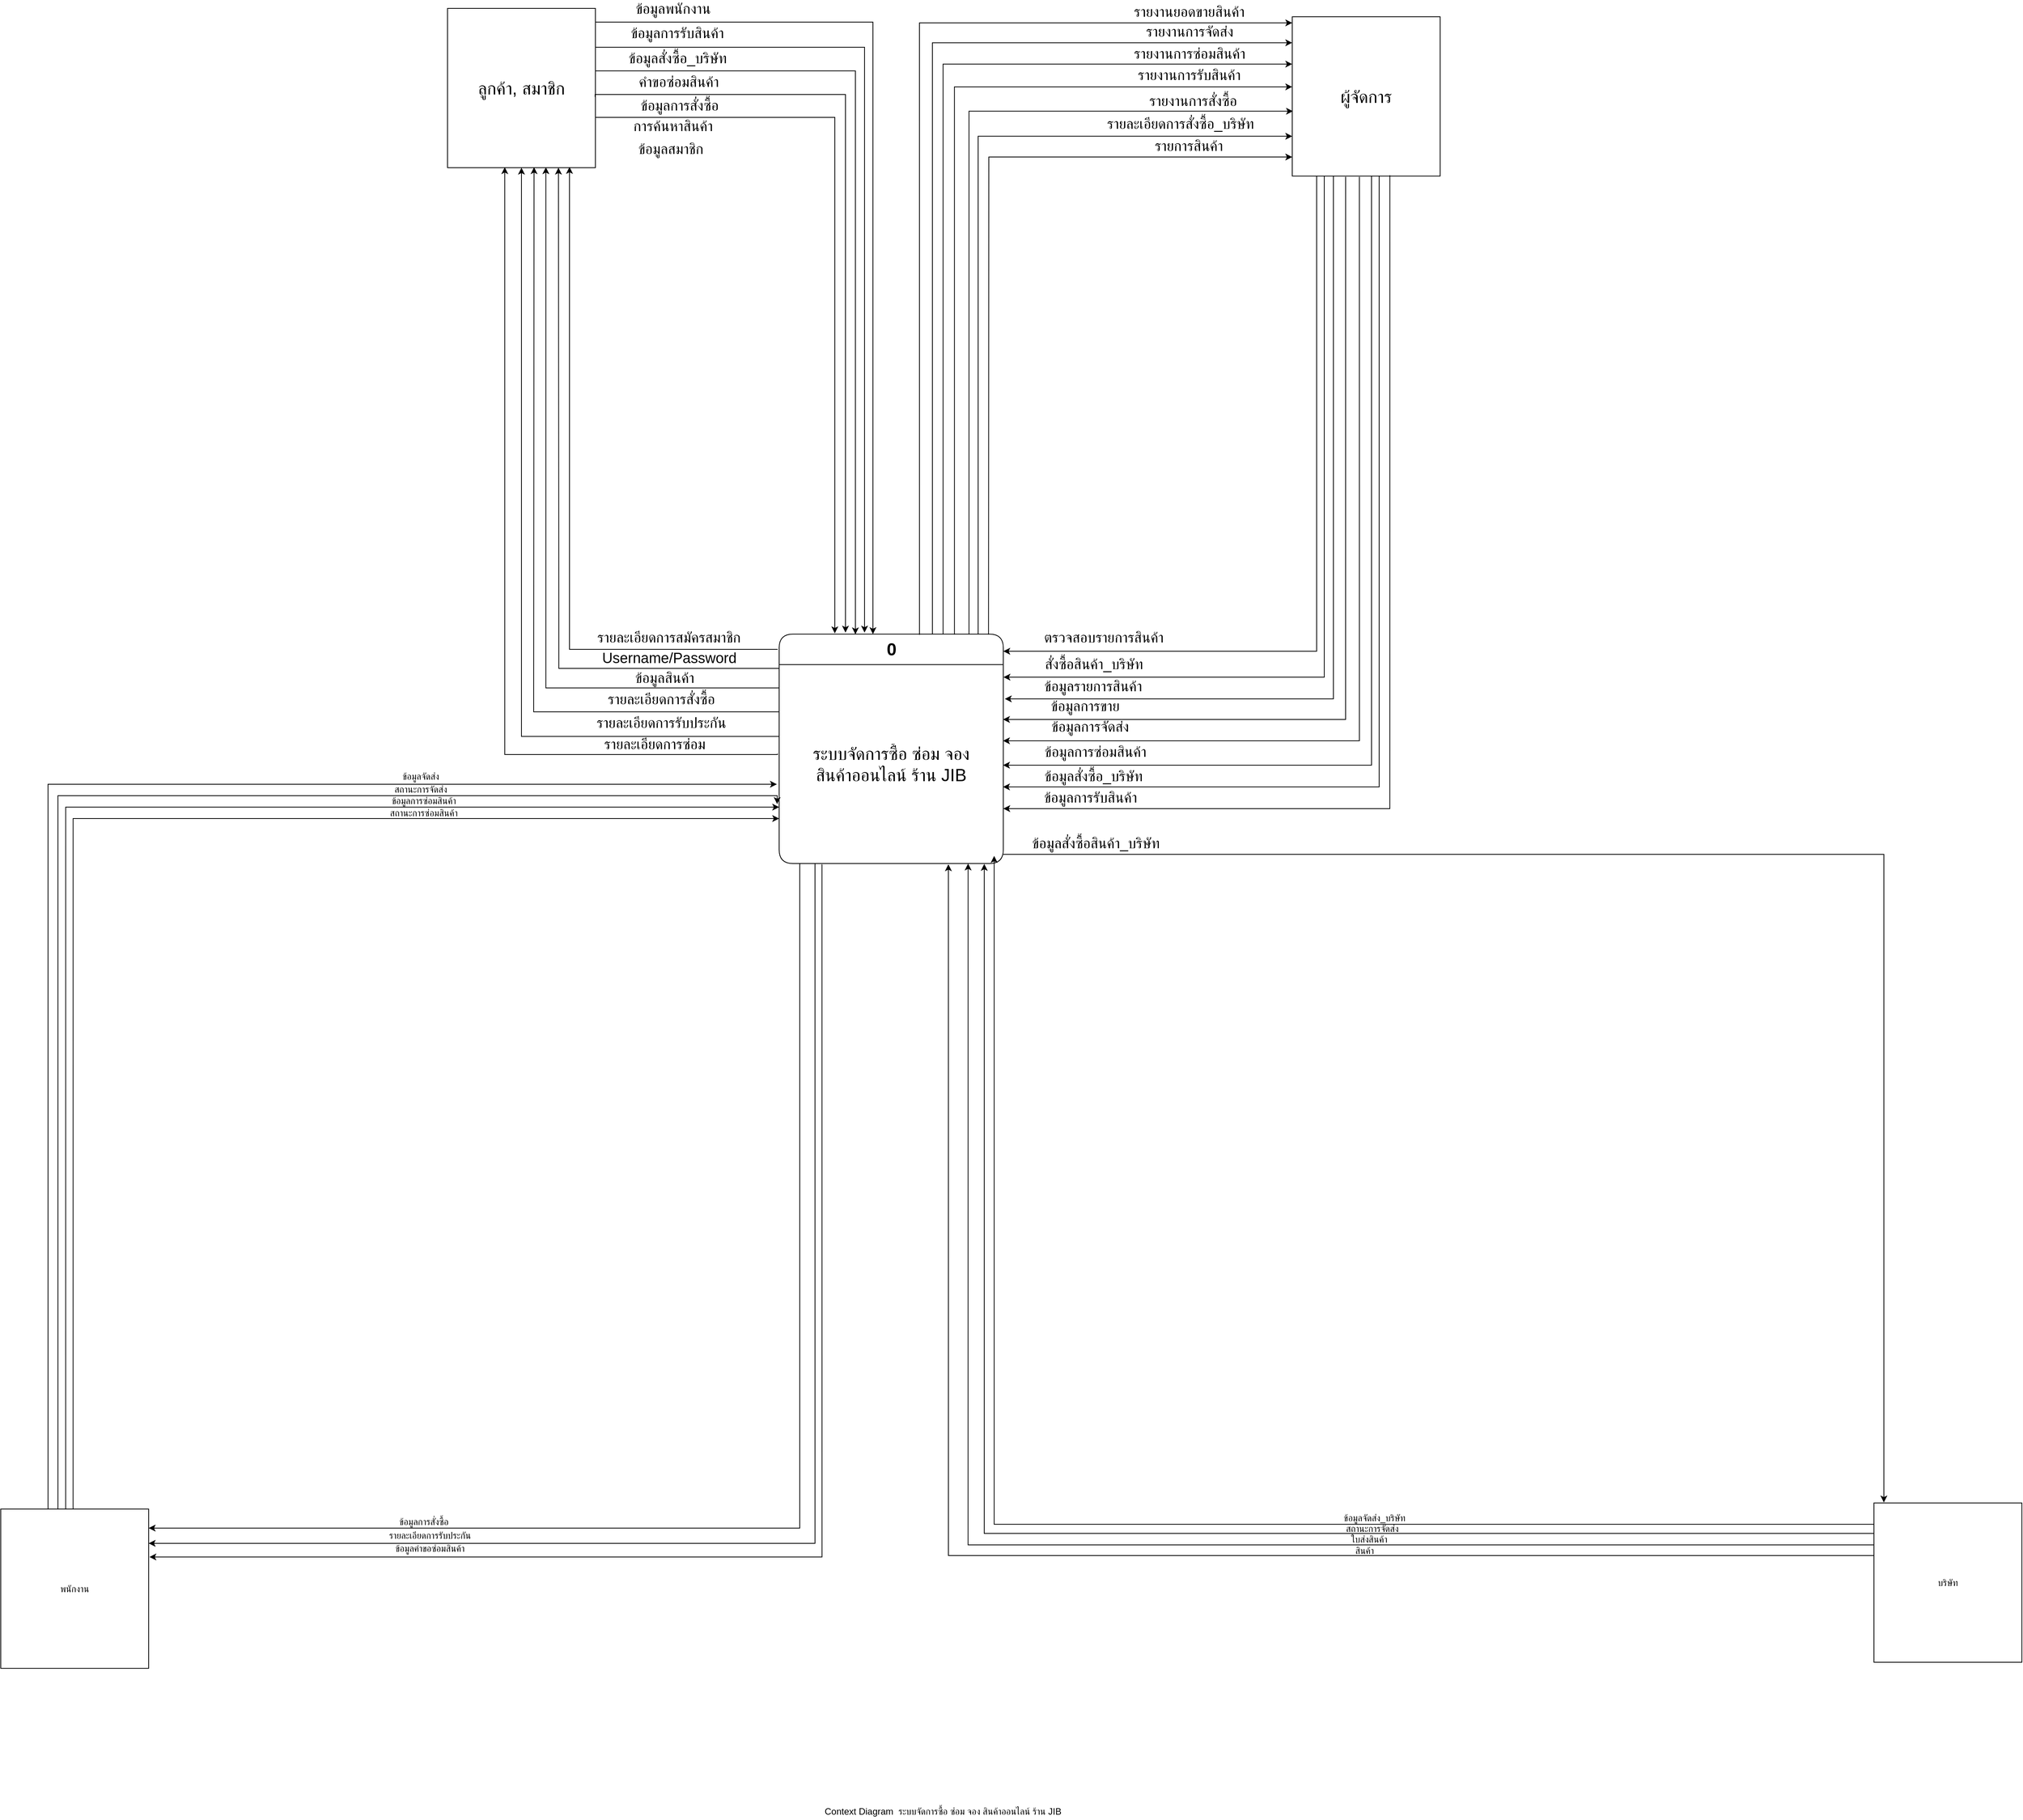 <mxfile version="14.4.9" type="github">
  <diagram id="piSAjxvNjsATT06_tmGj" name="Page-1">
    <mxGraphModel dx="2513" dy="1535" grid="0" gridSize="10" guides="1" tooltips="1" connect="1" arrows="1" fold="1" page="1" pageScale="1" pageWidth="850" pageHeight="1100" math="0" shadow="0">
      <root>
        <mxCell id="0" />
        <mxCell id="1" parent="0" />
        <mxCell id="K2hIcIQr3NRvpB6Ntuvf-3" value="ลูกค้า, สมาชิก" style="rounded=0;whiteSpace=wrap;html=1;fontSize=23;" parent="1" vertex="1">
          <mxGeometry x="-562" y="-861" width="194" height="209" as="geometry" />
        </mxCell>
        <mxCell id="K2hIcIQr3NRvpB6Ntuvf-6" value="ผู้จัดการ" style="rounded=0;whiteSpace=wrap;html=1;fontSize=23;" parent="1" vertex="1">
          <mxGeometry x="546" y="-850" width="194" height="209" as="geometry" />
        </mxCell>
        <mxCell id="WleY1IvYI3spGeeIoT7s-67" style="edgeStyle=orthogonalEdgeStyle;rounded=0;orthogonalLoop=1;jettySize=auto;html=1;" parent="1" source="K2hIcIQr3NRvpB6Ntuvf-7" edge="1">
          <mxGeometry relative="1" as="geometry">
            <mxPoint x="155" y="251" as="targetPoint" />
            <Array as="points">
              <mxPoint x="155" y="1128" />
              <mxPoint x="155" y="251" />
            </Array>
          </mxGeometry>
        </mxCell>
        <mxCell id="WleY1IvYI3spGeeIoT7s-68" style="edgeStyle=orthogonalEdgeStyle;rounded=0;orthogonalLoop=1;jettySize=auto;html=1;entryX=0.915;entryY=1.002;entryDx=0;entryDy=0;entryPerimeter=0;" parent="1" source="K2hIcIQr3NRvpB6Ntuvf-7" target="WleY1IvYI3spGeeIoT7s-2" edge="1">
          <mxGeometry relative="1" as="geometry">
            <mxPoint x="146" y="262" as="targetPoint" />
            <Array as="points">
              <mxPoint x="142" y="1140" />
            </Array>
          </mxGeometry>
        </mxCell>
        <mxCell id="WleY1IvYI3spGeeIoT7s-80" style="edgeStyle=orthogonalEdgeStyle;rounded=0;orthogonalLoop=1;jettySize=auto;html=1;entryX=0.843;entryY=1;entryDx=0;entryDy=0;entryPerimeter=0;" parent="1" source="K2hIcIQr3NRvpB6Ntuvf-7" target="WleY1IvYI3spGeeIoT7s-2" edge="1">
          <mxGeometry relative="1" as="geometry">
            <mxPoint x="124" y="252" as="targetPoint" />
            <Array as="points">
              <mxPoint x="121" y="1155" />
            </Array>
          </mxGeometry>
        </mxCell>
        <mxCell id="WleY1IvYI3spGeeIoT7s-81" style="edgeStyle=orthogonalEdgeStyle;rounded=0;orthogonalLoop=1;jettySize=auto;html=1;entryX=0.755;entryY=1.004;entryDx=0;entryDy=0;entryPerimeter=0;" parent="1" source="K2hIcIQr3NRvpB6Ntuvf-7" target="WleY1IvYI3spGeeIoT7s-2" edge="1">
          <mxGeometry relative="1" as="geometry">
            <mxPoint x="62.5" y="267" as="targetPoint" />
            <Array as="points">
              <mxPoint x="95" y="1169" />
            </Array>
          </mxGeometry>
        </mxCell>
        <mxCell id="K2hIcIQr3NRvpB6Ntuvf-7" value="บริษัท" style="rounded=0;whiteSpace=wrap;html=1;" parent="1" vertex="1">
          <mxGeometry x="1309" y="1100" width="194" height="209" as="geometry" />
        </mxCell>
        <mxCell id="K2hIcIQr3NRvpB6Ntuvf-15" value="Context Diagram&amp;nbsp; ระบบจัดการซื้อ ซ่อม จอง สินค้าออนไลน์ ร้าน JIB" style="text;html=1;strokeColor=none;fillColor=none;align=center;verticalAlign=middle;whiteSpace=wrap;rounded=0;" parent="1" vertex="1">
          <mxGeometry x="-92" y="1495" width="360" height="20" as="geometry" />
        </mxCell>
        <mxCell id="WleY1IvYI3spGeeIoT7s-40" style="edgeStyle=orthogonalEdgeStyle;rounded=0;orthogonalLoop=1;jettySize=auto;html=1;" parent="1" source="WleY1IvYI3spGeeIoT7s-1" target="WleY1IvYI3spGeeIoT7s-29" edge="1">
          <mxGeometry relative="1" as="geometry">
            <Array as="points">
              <mxPoint x="-100" y="1133" />
            </Array>
          </mxGeometry>
        </mxCell>
        <mxCell id="WleY1IvYI3spGeeIoT7s-44" style="edgeStyle=orthogonalEdgeStyle;rounded=0;orthogonalLoop=1;jettySize=auto;html=1;" parent="1" source="WleY1IvYI3spGeeIoT7s-1" edge="1">
          <mxGeometry relative="1" as="geometry">
            <mxPoint x="-954" y="1153" as="targetPoint" />
            <Array as="points">
              <mxPoint x="-80" y="1153" />
              <mxPoint x="-954" y="1153" />
            </Array>
          </mxGeometry>
        </mxCell>
        <mxCell id="WleY1IvYI3spGeeIoT7s-1" value="0" style="swimlane;fontStyle=1;align=center;verticalAlign=middle;childLayout=stackLayout;horizontal=1;startSize=40;horizontalStack=0;resizeParent=1;resizeParentMax=0;resizeLast=0;collapsible=0;marginBottom=0;html=1;rounded=1;fontSize=23;" parent="1" vertex="1">
          <mxGeometry x="-127" y="-40" width="294" height="301" as="geometry" />
        </mxCell>
        <mxCell id="WleY1IvYI3spGeeIoT7s-2" value="&lt;div style=&quot;font-size: 23px;&quot;&gt;ระบบจัดการซื้อ ซ่อม จอง &lt;br style=&quot;font-size: 23px;&quot;&gt;&lt;/div&gt;&lt;div style=&quot;font-size: 23px;&quot;&gt;สินค้าออนไลน์ ร้าน JIB&lt;/div&gt;" style="text;html=1;strokeColor=none;fillColor=none;align=center;verticalAlign=middle;spacingLeft=4;spacingRight=4;overflow=hidden;rotatable=0;points=[[0,0.5],[1,0.5]];portConstraint=eastwest;fontSize=23;" parent="WleY1IvYI3spGeeIoT7s-1" vertex="1">
          <mxGeometry y="40" width="294" height="261" as="geometry" />
        </mxCell>
        <mxCell id="WleY1IvYI3spGeeIoT7s-7" value="ข้อมูลสมาชิก" style="text;html=1;strokeColor=none;fillColor=none;align=center;verticalAlign=middle;whiteSpace=wrap;rounded=0;fontSize=19;" parent="1" vertex="1">
          <mxGeometry x="-341" y="-686" width="144" height="20" as="geometry" />
        </mxCell>
        <mxCell id="WleY1IvYI3spGeeIoT7s-9" style="edgeStyle=orthogonalEdgeStyle;rounded=0;orthogonalLoop=1;jettySize=auto;html=1;entryX=0.826;entryY=0.995;entryDx=0;entryDy=0;entryPerimeter=0;fontFamily=Helvetica;" parent="1" target="K2hIcIQr3NRvpB6Ntuvf-3" edge="1">
          <mxGeometry relative="1" as="geometry">
            <mxPoint x="-129" y="-20" as="sourcePoint" />
            <mxPoint x="-1071" y="-20" as="targetPoint" />
            <Array as="points">
              <mxPoint x="-402" y="-20" />
              <mxPoint x="-402" y="-653" />
            </Array>
          </mxGeometry>
        </mxCell>
        <mxCell id="WleY1IvYI3spGeeIoT7s-10" value="รายละเอียดการสมัครสมาชิก" style="text;html=1;strokeColor=none;fillColor=none;align=center;verticalAlign=middle;whiteSpace=wrap;rounded=0;fontSize=19;" parent="1" vertex="1">
          <mxGeometry x="-408" y="-45" width="273" height="20" as="geometry" />
        </mxCell>
        <mxCell id="WleY1IvYI3spGeeIoT7s-12" style="edgeStyle=orthogonalEdgeStyle;rounded=0;orthogonalLoop=1;jettySize=auto;html=1;entryX=0.75;entryY=1;entryDx=0;entryDy=0;" parent="1" target="K2hIcIQr3NRvpB6Ntuvf-3" edge="1">
          <mxGeometry relative="1" as="geometry">
            <mxPoint x="-1108" y="-76" as="targetPoint" />
            <Array as="points">
              <mxPoint x="-416" y="5" />
              <mxPoint x="-416" y="-64" />
              <mxPoint x="-416" y="-64" />
            </Array>
            <mxPoint x="-127" y="5.034" as="sourcePoint" />
          </mxGeometry>
        </mxCell>
        <mxCell id="WleY1IvYI3spGeeIoT7s-13" value="Username/Password" style="text;html=1;strokeColor=none;fillColor=none;align=center;verticalAlign=middle;whiteSpace=wrap;rounded=0;fontSize=19;" parent="1" vertex="1">
          <mxGeometry x="-346" y="-18" width="150" height="20" as="geometry" />
        </mxCell>
        <mxCell id="WleY1IvYI3spGeeIoT7s-18" value="การค้นหาสินค้า" style="text;html=1;strokeColor=none;fillColor=none;align=center;verticalAlign=middle;whiteSpace=wrap;rounded=0;fontSize=19;" parent="1" vertex="1">
          <mxGeometry x="-343" y="-716" width="154" height="20" as="geometry" />
        </mxCell>
        <mxCell id="WleY1IvYI3spGeeIoT7s-21" value="ข้อมูลการสั่งซื้อ" style="text;html=1;strokeColor=none;fillColor=none;align=center;verticalAlign=middle;whiteSpace=wrap;rounded=0;fontSize=19;" parent="1" vertex="1">
          <mxGeometry x="-345.5" y="-743" width="175" height="20" as="geometry" />
        </mxCell>
        <mxCell id="WleY1IvYI3spGeeIoT7s-24" value="ข้อมูลสินค้า" style="text;html=1;strokeColor=none;fillColor=none;align=center;verticalAlign=middle;whiteSpace=wrap;rounded=0;fontSize=19;" parent="1" vertex="1">
          <mxGeometry x="-332" y="8" width="110" height="20" as="geometry" />
        </mxCell>
        <mxCell id="WleY1IvYI3spGeeIoT7s-26" value="รายละเอียดการสั่งซื้อ" style="text;html=1;strokeColor=none;fillColor=none;align=center;verticalAlign=middle;whiteSpace=wrap;rounded=0;fontSize=19;" parent="1" vertex="1">
          <mxGeometry x="-393.5" y="36" width="223" height="20" as="geometry" />
        </mxCell>
        <mxCell id="WleY1IvYI3spGeeIoT7s-27" value="รายละเอียดการรับประกัน" style="text;html=1;strokeColor=none;fillColor=none;align=center;verticalAlign=middle;whiteSpace=wrap;rounded=0;fontSize=19;" parent="1" vertex="1">
          <mxGeometry x="-398.5" y="67" width="233" height="20" as="geometry" />
        </mxCell>
        <mxCell id="WleY1IvYI3spGeeIoT7s-31" style="edgeStyle=orthogonalEdgeStyle;rounded=0;orthogonalLoop=1;jettySize=auto;html=1;" parent="1" source="WleY1IvYI3spGeeIoT7s-29" edge="1">
          <mxGeometry relative="1" as="geometry">
            <mxPoint x="-130" y="157" as="targetPoint" />
            <Array as="points">
              <mxPoint x="-1086" y="157" />
            </Array>
          </mxGeometry>
        </mxCell>
        <mxCell id="WleY1IvYI3spGeeIoT7s-36" style="edgeStyle=orthogonalEdgeStyle;rounded=0;orthogonalLoop=1;jettySize=auto;html=1;entryX=-0.009;entryY=0.701;entryDx=0;entryDy=0;entryPerimeter=0;" parent="1" source="WleY1IvYI3spGeeIoT7s-29" target="WleY1IvYI3spGeeIoT7s-2" edge="1">
          <mxGeometry relative="1" as="geometry">
            <Array as="points">
              <mxPoint x="-1073" y="172" />
            </Array>
          </mxGeometry>
        </mxCell>
        <mxCell id="WleY1IvYI3spGeeIoT7s-29" value="พนักงาน" style="rounded=0;whiteSpace=wrap;html=1;" parent="1" vertex="1">
          <mxGeometry x="-1148" y="1108" width="194" height="209" as="geometry" />
        </mxCell>
        <mxCell id="WleY1IvYI3spGeeIoT7s-34" value="ข้อมูลจัดส่ง" style="text;html=1;strokeColor=none;fillColor=none;align=center;verticalAlign=middle;whiteSpace=wrap;rounded=0;" parent="1" vertex="1">
          <mxGeometry x="-642" y="137" width="90" height="20" as="geometry" />
        </mxCell>
        <mxCell id="WleY1IvYI3spGeeIoT7s-38" value="สถานะการจัดส่ง" style="text;html=1;strokeColor=none;fillColor=none;align=center;verticalAlign=middle;whiteSpace=wrap;rounded=0;" parent="1" vertex="1">
          <mxGeometry x="-642" y="154" width="90" height="20" as="geometry" />
        </mxCell>
        <mxCell id="WleY1IvYI3spGeeIoT7s-39" value="ข้อมูลการสั่งซื้อ" style="text;html=1;strokeColor=none;fillColor=none;align=center;verticalAlign=middle;whiteSpace=wrap;rounded=0;" parent="1" vertex="1">
          <mxGeometry x="-638" y="1115" width="90" height="20" as="geometry" />
        </mxCell>
        <mxCell id="WleY1IvYI3spGeeIoT7s-41" value="คำขอซ่อมสินค้า" style="text;html=1;strokeColor=none;fillColor=none;align=center;verticalAlign=middle;whiteSpace=wrap;rounded=0;fontSize=19;" parent="1" vertex="1">
          <mxGeometry x="-332" y="-774" width="147" height="20" as="geometry" />
        </mxCell>
        <mxCell id="WleY1IvYI3spGeeIoT7s-42" value="รายละเอียดการซ่อม" style="text;html=1;strokeColor=none;fillColor=none;align=center;verticalAlign=middle;whiteSpace=wrap;rounded=0;fontSize=19;" parent="1" vertex="1">
          <mxGeometry x="-393" y="95" width="206" height="20" as="geometry" />
        </mxCell>
        <mxCell id="WleY1IvYI3spGeeIoT7s-47" value="รายละเอียดการรับประกัน" style="text;html=1;strokeColor=none;fillColor=none;align=center;verticalAlign=middle;whiteSpace=wrap;rounded=0;" parent="1" vertex="1">
          <mxGeometry x="-650" y="1133" width="130" height="20" as="geometry" />
        </mxCell>
        <mxCell id="WleY1IvYI3spGeeIoT7s-48" value="ข้อมูลคำขอซ่อมสินค้า" style="text;html=1;strokeColor=none;fillColor=none;align=center;verticalAlign=middle;whiteSpace=wrap;rounded=0;" parent="1" vertex="1">
          <mxGeometry x="-640" y="1150" width="110" height="20" as="geometry" />
        </mxCell>
        <mxCell id="WleY1IvYI3spGeeIoT7s-50" style="edgeStyle=orthogonalEdgeStyle;rounded=0;orthogonalLoop=1;jettySize=auto;html=1;exitX=0.191;exitY=1.004;exitDx=0;exitDy=0;exitPerimeter=0;entryX=1.005;entryY=0.301;entryDx=0;entryDy=0;entryPerimeter=0;" parent="1" source="WleY1IvYI3spGeeIoT7s-2" target="WleY1IvYI3spGeeIoT7s-29" edge="1">
          <mxGeometry relative="1" as="geometry">
            <mxPoint x="-70" y="268" as="sourcePoint" />
            <mxPoint x="-944" y="1171" as="targetPoint" />
            <Array as="points">
              <mxPoint x="-71" y="1171" />
            </Array>
          </mxGeometry>
        </mxCell>
        <mxCell id="WleY1IvYI3spGeeIoT7s-51" style="edgeStyle=orthogonalEdgeStyle;rounded=0;orthogonalLoop=1;jettySize=auto;html=1;exitX=0.439;exitY=-0.001;exitDx=0;exitDy=0;exitPerimeter=0;" parent="1" source="WleY1IvYI3spGeeIoT7s-29" edge="1">
          <mxGeometry relative="1" as="geometry">
            <mxPoint x="-1063" y="1113" as="sourcePoint" />
            <mxPoint x="-127" y="187" as="targetPoint" />
            <Array as="points">
              <mxPoint x="-1063" y="187" />
            </Array>
          </mxGeometry>
        </mxCell>
        <mxCell id="WleY1IvYI3spGeeIoT7s-52" style="edgeStyle=orthogonalEdgeStyle;rounded=0;orthogonalLoop=1;jettySize=auto;html=1;exitX=0.489;exitY=-0.002;exitDx=0;exitDy=0;exitPerimeter=0;" parent="1" source="WleY1IvYI3spGeeIoT7s-29" target="WleY1IvYI3spGeeIoT7s-2" edge="1">
          <mxGeometry relative="1" as="geometry">
            <mxPoint x="-1053" y="1123" as="sourcePoint" />
            <mxPoint x="-163" y="209" as="targetPoint" />
            <Array as="points">
              <mxPoint x="-1053" y="202" />
            </Array>
          </mxGeometry>
        </mxCell>
        <mxCell id="WleY1IvYI3spGeeIoT7s-53" value="ข้อมูลการซ่อมสินค้า" style="text;html=1;strokeColor=none;fillColor=none;align=center;verticalAlign=middle;whiteSpace=wrap;rounded=0;" parent="1" vertex="1">
          <mxGeometry x="-648" y="169" width="110" height="20" as="geometry" />
        </mxCell>
        <mxCell id="WleY1IvYI3spGeeIoT7s-54" value="สถานะการซ่อมสินค้า" style="text;html=1;strokeColor=none;fillColor=none;align=center;verticalAlign=middle;whiteSpace=wrap;rounded=0;" parent="1" vertex="1">
          <mxGeometry x="-648" y="185" width="110" height="20" as="geometry" />
        </mxCell>
        <mxCell id="WleY1IvYI3spGeeIoT7s-61" value="ตรวจสอบรายการสินค้า" style="text;html=1;strokeColor=none;fillColor=none;align=center;verticalAlign=middle;whiteSpace=wrap;rounded=0;fontSize=19;" parent="1" vertex="1">
          <mxGeometry x="181" y="-45" width="236" height="20" as="geometry" />
        </mxCell>
        <mxCell id="WleY1IvYI3spGeeIoT7s-64" value="สั่งซื้อสินค้า_บริษัท" style="text;html=1;strokeColor=none;fillColor=none;align=center;verticalAlign=middle;whiteSpace=wrap;rounded=0;fontSize=19;" parent="1" vertex="1">
          <mxGeometry x="146" y="-10" width="280" height="20" as="geometry" />
        </mxCell>
        <mxCell id="WleY1IvYI3spGeeIoT7s-65" value="รายการสินค้า" style="text;html=1;strokeColor=none;fillColor=none;align=center;verticalAlign=middle;whiteSpace=wrap;rounded=0;fontSize=19;" parent="1" vertex="1">
          <mxGeometry x="334.25" y="-690" width="153" height="20" as="geometry" />
        </mxCell>
        <mxCell id="WleY1IvYI3spGeeIoT7s-66" value="รายละเอียดการสั่งซื้อ_บริษัท" style="text;html=1;strokeColor=none;fillColor=none;align=center;verticalAlign=middle;whiteSpace=wrap;rounded=0;fontSize=19;" parent="1" vertex="1">
          <mxGeometry x="268" y="-719" width="263" height="20" as="geometry" />
        </mxCell>
        <mxCell id="WleY1IvYI3spGeeIoT7s-69" style="edgeStyle=orthogonalEdgeStyle;rounded=0;orthogonalLoop=1;jettySize=auto;html=1;entryX=0.067;entryY=-0.003;entryDx=0;entryDy=0;entryPerimeter=0;" parent="1" source="WleY1IvYI3spGeeIoT7s-2" target="K2hIcIQr3NRvpB6Ntuvf-7" edge="1">
          <mxGeometry relative="1" as="geometry">
            <mxPoint x="1300" y="1087" as="targetPoint" />
            <Array as="points">
              <mxPoint x="1322" y="249" />
            </Array>
          </mxGeometry>
        </mxCell>
        <mxCell id="WleY1IvYI3spGeeIoT7s-70" value="ข้อมูลสั่งซื้อสินค้า_บริษัท" style="text;html=1;strokeColor=none;fillColor=none;align=center;verticalAlign=middle;whiteSpace=wrap;rounded=0;fontSize=19;" parent="1" vertex="1">
          <mxGeometry x="119.5" y="225" width="337" height="20" as="geometry" />
        </mxCell>
        <mxCell id="WleY1IvYI3spGeeIoT7s-71" value="ข้อมูลจัดส่ง_บริษัท" style="text;html=1;strokeColor=none;fillColor=none;align=center;verticalAlign=middle;whiteSpace=wrap;rounded=0;" parent="1" vertex="1">
          <mxGeometry x="604" y="1110" width="100" height="20" as="geometry" />
        </mxCell>
        <mxCell id="WleY1IvYI3spGeeIoT7s-72" value="สถานะการจัดส่ง" style="text;html=1;strokeColor=none;fillColor=none;align=center;verticalAlign=middle;whiteSpace=wrap;rounded=0;" parent="1" vertex="1">
          <mxGeometry x="606" y="1124" width="90" height="20" as="geometry" />
        </mxCell>
        <mxCell id="WleY1IvYI3spGeeIoT7s-76" value="ข้อมูลสั่งซื้อ_บริษัท" style="text;html=1;strokeColor=none;fillColor=none;align=center;verticalAlign=middle;whiteSpace=wrap;rounded=0;fontSize=19;" parent="1" vertex="1">
          <mxGeometry x="-350.5" y="-805" width="180" height="20" as="geometry" />
        </mxCell>
        <mxCell id="WleY1IvYI3spGeeIoT7s-77" value="ข้อมูลพนักงาน" style="text;html=1;strokeColor=none;fillColor=none;align=center;verticalAlign=middle;whiteSpace=wrap;rounded=0;fontSize=19;" parent="1" vertex="1">
          <mxGeometry x="-336" y="-870" width="140" height="20" as="geometry" />
        </mxCell>
        <mxCell id="WleY1IvYI3spGeeIoT7s-79" value="ข้อมูลการรับสินค้า" style="text;html=1;strokeColor=none;fillColor=none;align=center;verticalAlign=middle;whiteSpace=wrap;rounded=0;fontSize=19;" parent="1" vertex="1">
          <mxGeometry x="-356" y="-838" width="191" height="20" as="geometry" />
        </mxCell>
        <mxCell id="WleY1IvYI3spGeeIoT7s-82" value="ใบส่งสินค้า" style="text;html=1;strokeColor=none;fillColor=none;align=center;verticalAlign=middle;whiteSpace=wrap;rounded=0;" parent="1" vertex="1">
          <mxGeometry x="577" y="1138" width="140" height="20" as="geometry" />
        </mxCell>
        <mxCell id="WleY1IvYI3spGeeIoT7s-83" value="สินค้า" style="text;html=1;strokeColor=none;fillColor=none;align=center;verticalAlign=middle;whiteSpace=wrap;rounded=0;" parent="1" vertex="1">
          <mxGeometry x="571" y="1153" width="140" height="20" as="geometry" />
        </mxCell>
        <mxCell id="WleY1IvYI3spGeeIoT7s-91" value="ข้อมูลรายการสินค้า" style="text;html=1;strokeColor=none;fillColor=none;align=center;verticalAlign=middle;whiteSpace=wrap;rounded=0;fontSize=19;" parent="1" vertex="1">
          <mxGeometry x="171.13" y="19" width="227.75" height="20" as="geometry" />
        </mxCell>
        <mxCell id="WleY1IvYI3spGeeIoT7s-92" value="ข้อมูลการขาย" style="text;html=1;strokeColor=none;fillColor=none;align=center;verticalAlign=middle;whiteSpace=wrap;rounded=0;fontSize=19;" parent="1" vertex="1">
          <mxGeometry x="218" y="45" width="112.5" height="20" as="geometry" />
        </mxCell>
        <mxCell id="WleY1IvYI3spGeeIoT7s-93" value="ข้อมูลการจัดส่ง" style="text;html=1;strokeColor=none;fillColor=none;align=center;verticalAlign=middle;whiteSpace=wrap;rounded=0;fontSize=19;" parent="1" vertex="1">
          <mxGeometry x="203" y="72" width="156" height="20" as="geometry" />
        </mxCell>
        <mxCell id="WleY1IvYI3spGeeIoT7s-94" value="ข้อมูลการซ่อมสินค้า" style="text;html=1;strokeColor=none;fillColor=none;align=center;verticalAlign=middle;whiteSpace=wrap;rounded=0;fontSize=19;" parent="1" vertex="1">
          <mxGeometry x="185" y="105" width="206" height="20" as="geometry" />
        </mxCell>
        <mxCell id="WleY1IvYI3spGeeIoT7s-95" value="ข้อมูลสั่งซื้อ_บริษัท" style="text;html=1;strokeColor=none;fillColor=none;align=center;verticalAlign=middle;whiteSpace=wrap;rounded=0;fontSize=19;" parent="1" vertex="1">
          <mxGeometry x="166.63" y="137" width="236.75" height="20" as="geometry" />
        </mxCell>
        <mxCell id="WleY1IvYI3spGeeIoT7s-96" value="ข้อมูลการรับสินค้า" style="text;html=1;strokeColor=none;fillColor=none;align=center;verticalAlign=middle;whiteSpace=wrap;rounded=0;fontSize=19;" parent="1" vertex="1">
          <mxGeometry x="177.63" y="165" width="206.75" height="20" as="geometry" />
        </mxCell>
        <mxCell id="WleY1IvYI3spGeeIoT7s-98" style="edgeStyle=orthogonalEdgeStyle;rounded=0;orthogonalLoop=1;jettySize=auto;html=1;exitX=0.934;exitY=0.002;exitDx=0;exitDy=0;exitPerimeter=0;" parent="1" source="WleY1IvYI3spGeeIoT7s-1" edge="1">
          <mxGeometry relative="1" as="geometry">
            <mxPoint x="148" y="-45" as="sourcePoint" />
            <mxPoint x="546" y="-666" as="targetPoint" />
            <Array as="points">
              <mxPoint x="148" y="-45" />
              <mxPoint x="148" y="-45" />
              <mxPoint x="148" y="-666" />
            </Array>
          </mxGeometry>
        </mxCell>
        <mxCell id="WleY1IvYI3spGeeIoT7s-103" value="รายงานยอดขายสินค้า" style="text;html=1;strokeColor=none;fillColor=none;align=center;verticalAlign=middle;whiteSpace=wrap;rounded=0;fontSize=19;" parent="1" vertex="1">
          <mxGeometry x="304" y="-866" width="214" height="20" as="geometry" />
        </mxCell>
        <mxCell id="WleY1IvYI3spGeeIoT7s-104" value="รายงานการจัดส่ง" style="text;html=1;strokeColor=none;fillColor=none;align=center;verticalAlign=middle;whiteSpace=wrap;rounded=0;fontSize=19;" parent="1" vertex="1">
          <mxGeometry x="281" y="-838" width="260.5" height="15" as="geometry" />
        </mxCell>
        <mxCell id="WleY1IvYI3spGeeIoT7s-105" value="รายงานการซ่อมสินค้า" style="text;html=1;strokeColor=none;fillColor=none;align=center;verticalAlign=middle;whiteSpace=wrap;rounded=0;fontSize=19;" parent="1" vertex="1">
          <mxGeometry x="307.5" y="-811" width="207" height="20" as="geometry" />
        </mxCell>
        <mxCell id="WleY1IvYI3spGeeIoT7s-106" value="รายงานการรับสินค้า" style="text;html=1;strokeColor=none;fillColor=none;align=center;verticalAlign=middle;whiteSpace=wrap;rounded=0;fontSize=19;" parent="1" vertex="1">
          <mxGeometry x="283" y="-783" width="255.5" height="20" as="geometry" />
        </mxCell>
        <mxCell id="WleY1IvYI3spGeeIoT7s-107" value="รายงานการสั่งซื้อ" style="text;html=1;strokeColor=none;fillColor=none;align=center;verticalAlign=middle;whiteSpace=wrap;rounded=0;fontSize=19;" parent="1" vertex="1">
          <mxGeometry x="264" y="-749" width="304.25" height="20" as="geometry" />
        </mxCell>
        <mxCell id="RL9I21s0BJfrkqSLGa-t-9" style="edgeStyle=orthogonalEdgeStyle;rounded=0;orthogonalLoop=1;jettySize=auto;html=1;entryX=0.667;entryY=0.997;entryDx=0;entryDy=0;entryPerimeter=0;" parent="1" target="K2hIcIQr3NRvpB6Ntuvf-3" edge="1">
          <mxGeometry relative="1" as="geometry">
            <mxPoint x="-1139" y="-76" as="targetPoint" />
            <Array as="points">
              <mxPoint x="-433" y="31" />
              <mxPoint x="-433" y="-653" />
            </Array>
            <mxPoint x="-127" y="30.624" as="sourcePoint" />
          </mxGeometry>
        </mxCell>
        <mxCell id="RL9I21s0BJfrkqSLGa-t-10" style="edgeStyle=orthogonalEdgeStyle;rounded=0;orthogonalLoop=1;jettySize=auto;html=1;entryX=0.585;entryY=0.997;entryDx=0;entryDy=0;entryPerimeter=0;" parent="1" target="K2hIcIQr3NRvpB6Ntuvf-3" edge="1">
          <mxGeometry relative="1" as="geometry">
            <mxPoint x="-1221" y="34" as="targetPoint" />
            <Array as="points">
              <mxPoint x="-449" y="62" />
              <mxPoint x="-449" y="34" />
              <mxPoint x="-448" y="34" />
            </Array>
            <mxPoint x="-127" y="62.004" as="sourcePoint" />
          </mxGeometry>
        </mxCell>
        <mxCell id="RL9I21s0BJfrkqSLGa-t-11" style="edgeStyle=orthogonalEdgeStyle;rounded=0;orthogonalLoop=1;jettySize=auto;html=1;entryX=0.5;entryY=1;entryDx=0;entryDy=0;fontStyle=1" parent="1" target="K2hIcIQr3NRvpB6Ntuvf-3" edge="1">
          <mxGeometry relative="1" as="geometry">
            <mxPoint x="-1106.602" y="-12.997" as="targetPoint" />
            <Array as="points">
              <mxPoint x="-465" y="94" />
            </Array>
            <mxPoint x="-127" y="94.254" as="sourcePoint" />
          </mxGeometry>
        </mxCell>
        <mxCell id="RL9I21s0BJfrkqSLGa-t-12" style="edgeStyle=orthogonalEdgeStyle;rounded=0;orthogonalLoop=1;jettySize=auto;html=1;entryX=0.387;entryY=0.997;entryDx=0;entryDy=0;exitX=-0.007;exitY=0.463;exitDx=0;exitDy=0;exitPerimeter=0;entryPerimeter=0;" parent="1" target="K2hIcIQr3NRvpB6Ntuvf-3" edge="1">
          <mxGeometry relative="1" as="geometry">
            <mxPoint x="-1129" y="-70" as="targetPoint" />
            <Array as="points">
              <mxPoint x="-129" y="118" />
              <mxPoint x="-487" y="118" />
            </Array>
            <mxPoint x="-129.058" y="116.843" as="sourcePoint" />
          </mxGeometry>
        </mxCell>
        <mxCell id="RL9I21s0BJfrkqSLGa-t-19" style="edgeStyle=orthogonalEdgeStyle;rounded=0;orthogonalLoop=1;jettySize=auto;html=1;exitX=1;exitY=0.081;exitDx=0;exitDy=0;exitPerimeter=0;" parent="1" edge="1" source="K2hIcIQr3NRvpB6Ntuvf-3">
          <mxGeometry relative="1" as="geometry">
            <mxPoint x="-4" y="-40" as="targetPoint" />
            <Array as="points">
              <mxPoint x="-368" y="-843" />
              <mxPoint x="-4" y="-843" />
              <mxPoint x="-4" y="-40" />
            </Array>
            <mxPoint x="-1024" y="-836" as="sourcePoint" />
          </mxGeometry>
        </mxCell>
        <mxCell id="_3QElTUJJi6MxH5GooZX-10" style="edgeStyle=orthogonalEdgeStyle;rounded=0;orthogonalLoop=1;jettySize=auto;html=1;" edge="1" parent="1" source="K2hIcIQr3NRvpB6Ntuvf-6">
          <mxGeometry relative="1" as="geometry">
            <mxPoint x="775" y="-258" as="sourcePoint" />
            <mxPoint x="167" y="-17.5" as="targetPoint" />
            <Array as="points">
              <mxPoint x="578" y="-17" />
            </Array>
          </mxGeometry>
        </mxCell>
        <mxCell id="_3QElTUJJi6MxH5GooZX-18" style="edgeStyle=orthogonalEdgeStyle;rounded=0;orthogonalLoop=1;jettySize=auto;html=1;entryX=0;entryY=0.75;entryDx=0;entryDy=0;" edge="1" parent="1" source="WleY1IvYI3spGeeIoT7s-1" target="K2hIcIQr3NRvpB6Ntuvf-6">
          <mxGeometry relative="1" as="geometry">
            <mxPoint x="134" y="-42" as="sourcePoint" />
            <mxPoint x="536" y="-694" as="targetPoint" />
            <Array as="points">
              <mxPoint x="134" y="-693" />
            </Array>
          </mxGeometry>
        </mxCell>
        <mxCell id="_3QElTUJJi6MxH5GooZX-19" style="edgeStyle=orthogonalEdgeStyle;rounded=0;orthogonalLoop=1;jettySize=auto;html=1;entryX=0.005;entryY=0.593;entryDx=0;entryDy=0;entryPerimeter=0;" edge="1" parent="1" source="WleY1IvYI3spGeeIoT7s-1" target="K2hIcIQr3NRvpB6Ntuvf-6">
          <mxGeometry relative="1" as="geometry">
            <mxPoint x="122" y="-48" as="sourcePoint" />
            <mxPoint x="538.5" y="-726" as="targetPoint" />
            <Array as="points">
              <mxPoint x="122" y="-726" />
            </Array>
          </mxGeometry>
        </mxCell>
        <mxCell id="_3QElTUJJi6MxH5GooZX-20" style="edgeStyle=orthogonalEdgeStyle;rounded=0;orthogonalLoop=1;jettySize=auto;html=1;entryX=0;entryY=0.44;entryDx=0;entryDy=0;entryPerimeter=0;exitX=0.782;exitY=0.002;exitDx=0;exitDy=0;exitPerimeter=0;" edge="1" parent="1" source="WleY1IvYI3spGeeIoT7s-1" target="K2hIcIQr3NRvpB6Ntuvf-6">
          <mxGeometry relative="1" as="geometry">
            <mxPoint x="102" y="-44" as="sourcePoint" />
            <mxPoint x="538" y="-758" as="targetPoint" />
            <Array as="points">
              <mxPoint x="103" y="-758" />
            </Array>
          </mxGeometry>
        </mxCell>
        <mxCell id="_3QElTUJJi6MxH5GooZX-21" style="edgeStyle=orthogonalEdgeStyle;rounded=0;orthogonalLoop=1;jettySize=auto;html=1;entryX=0;entryY=0.297;entryDx=0;entryDy=0;entryPerimeter=0;" edge="1" parent="1" source="WleY1IvYI3spGeeIoT7s-1" target="K2hIcIQr3NRvpB6Ntuvf-6">
          <mxGeometry relative="1" as="geometry">
            <mxPoint x="88" y="-45" as="sourcePoint" />
            <mxPoint x="540" y="-788" as="targetPoint" />
            <Array as="points">
              <mxPoint x="88" y="-788" />
            </Array>
          </mxGeometry>
        </mxCell>
        <mxCell id="_3QElTUJJi6MxH5GooZX-22" style="edgeStyle=orthogonalEdgeStyle;rounded=0;orthogonalLoop=1;jettySize=auto;html=1;entryX=0;entryY=0.163;entryDx=0;entryDy=0;entryPerimeter=0;" edge="1" parent="1" source="WleY1IvYI3spGeeIoT7s-1" target="K2hIcIQr3NRvpB6Ntuvf-6">
          <mxGeometry relative="1" as="geometry">
            <mxPoint x="74" y="-45" as="sourcePoint" />
            <mxPoint x="542" y="-816" as="targetPoint" />
            <Array as="points">
              <mxPoint x="74" y="-816" />
            </Array>
          </mxGeometry>
        </mxCell>
        <mxCell id="_3QElTUJJi6MxH5GooZX-23" style="edgeStyle=orthogonalEdgeStyle;rounded=0;orthogonalLoop=1;jettySize=auto;html=1;exitX=0.626;exitY=0.003;exitDx=0;exitDy=0;exitPerimeter=0;" edge="1" parent="1" source="WleY1IvYI3spGeeIoT7s-1" target="K2hIcIQr3NRvpB6Ntuvf-6">
          <mxGeometry relative="1" as="geometry">
            <mxPoint x="53" y="-49" as="sourcePoint" />
            <mxPoint x="545" y="-842" as="targetPoint" />
            <Array as="points">
              <mxPoint x="57" y="-842" />
            </Array>
          </mxGeometry>
        </mxCell>
        <mxCell id="_3QElTUJJi6MxH5GooZX-25" style="edgeStyle=orthogonalEdgeStyle;rounded=0;orthogonalLoop=1;jettySize=auto;html=1;" edge="1" parent="1" source="K2hIcIQr3NRvpB6Ntuvf-6">
          <mxGeometry relative="1" as="geometry">
            <mxPoint x="579" y="-639" as="sourcePoint" />
            <mxPoint x="167.25" y="16.5" as="targetPoint" />
            <Array as="points">
              <mxPoint x="588" y="17" />
            </Array>
          </mxGeometry>
        </mxCell>
        <mxCell id="_3QElTUJJi6MxH5GooZX-26" style="edgeStyle=orthogonalEdgeStyle;rounded=0;orthogonalLoop=1;jettySize=auto;html=1;exitX=0.25;exitY=1;exitDx=0;exitDy=0;" edge="1" parent="1" source="K2hIcIQr3NRvpB6Ntuvf-6">
          <mxGeometry relative="1" as="geometry">
            <mxPoint x="593" y="-631" as="sourcePoint" />
            <mxPoint x="169" y="45" as="targetPoint" />
            <Array as="points">
              <mxPoint x="600" y="-641" />
              <mxPoint x="600" y="45" />
            </Array>
          </mxGeometry>
        </mxCell>
        <mxCell id="_3QElTUJJi6MxH5GooZX-27" style="edgeStyle=orthogonalEdgeStyle;rounded=0;orthogonalLoop=1;jettySize=auto;html=1;exitX=0.361;exitY=1.005;exitDx=0;exitDy=0;exitPerimeter=0;" edge="1" parent="1" source="K2hIcIQr3NRvpB6Ntuvf-6">
          <mxGeometry relative="1" as="geometry">
            <mxPoint x="594.13" y="-614" as="sourcePoint" />
            <mxPoint x="166.63" y="72" as="targetPoint" />
            <Array as="points">
              <mxPoint x="616" y="72" />
            </Array>
          </mxGeometry>
        </mxCell>
        <mxCell id="_3QElTUJJi6MxH5GooZX-28" style="edgeStyle=orthogonalEdgeStyle;rounded=0;orthogonalLoop=1;jettySize=auto;html=1;exitX=0.454;exitY=1.005;exitDx=0;exitDy=0;exitPerimeter=0;" edge="1" parent="1" source="K2hIcIQr3NRvpB6Ntuvf-6">
          <mxGeometry relative="1" as="geometry">
            <mxPoint x="594.13" y="-586" as="sourcePoint" />
            <mxPoint x="166.63" y="100" as="targetPoint" />
            <Array as="points">
              <mxPoint x="634" y="100" />
            </Array>
          </mxGeometry>
        </mxCell>
        <mxCell id="_3QElTUJJi6MxH5GooZX-29" style="edgeStyle=orthogonalEdgeStyle;rounded=0;orthogonalLoop=1;jettySize=auto;html=1;exitX=0.536;exitY=1;exitDx=0;exitDy=0;exitPerimeter=0;" edge="1" parent="1" source="K2hIcIQr3NRvpB6Ntuvf-6">
          <mxGeometry relative="1" as="geometry">
            <mxPoint x="594.13" y="-554" as="sourcePoint" />
            <mxPoint x="166.63" y="132" as="targetPoint" />
            <Array as="points">
              <mxPoint x="650" y="132" />
            </Array>
          </mxGeometry>
        </mxCell>
        <mxCell id="_3QElTUJJi6MxH5GooZX-30" style="edgeStyle=orthogonalEdgeStyle;rounded=0;orthogonalLoop=1;jettySize=auto;html=1;" edge="1" parent="1" source="K2hIcIQr3NRvpB6Ntuvf-6">
          <mxGeometry relative="1" as="geometry">
            <mxPoint x="649.984" y="-612.5" as="sourcePoint" />
            <mxPoint x="166.63" y="160.5" as="targetPoint" />
            <Array as="points">
              <mxPoint x="660" y="161" />
            </Array>
          </mxGeometry>
        </mxCell>
        <mxCell id="_3QElTUJJi6MxH5GooZX-31" style="edgeStyle=orthogonalEdgeStyle;rounded=0;orthogonalLoop=1;jettySize=auto;html=1;exitX=0.66;exitY=0.995;exitDx=0;exitDy=0;exitPerimeter=0;" edge="1" parent="1" source="K2hIcIQr3NRvpB6Ntuvf-6">
          <mxGeometry relative="1" as="geometry">
            <mxPoint x="650.354" y="-584" as="sourcePoint" />
            <mxPoint x="167.0" y="189" as="targetPoint" />
            <Array as="points">
              <mxPoint x="674" y="189" />
            </Array>
          </mxGeometry>
        </mxCell>
        <mxCell id="_3QElTUJJi6MxH5GooZX-33" style="edgeStyle=orthogonalEdgeStyle;rounded=0;orthogonalLoop=1;jettySize=auto;html=1;exitX=1;exitY=0.081;exitDx=0;exitDy=0;exitPerimeter=0;" edge="1" parent="1">
          <mxGeometry relative="1" as="geometry">
            <mxPoint x="-15" y="-42" as="targetPoint" />
            <Array as="points">
              <mxPoint x="-368" y="-810" />
              <mxPoint x="-15" y="-810" />
              <mxPoint x="-15" y="-42" />
            </Array>
            <mxPoint x="-368" y="-811.001" as="sourcePoint" />
          </mxGeometry>
        </mxCell>
        <mxCell id="_3QElTUJJi6MxH5GooZX-34" style="edgeStyle=orthogonalEdgeStyle;rounded=0;orthogonalLoop=1;jettySize=auto;html=1;exitX=1;exitY=0.081;exitDx=0;exitDy=0;exitPerimeter=0;entryX=0.339;entryY=0.001;entryDx=0;entryDy=0;entryPerimeter=0;" edge="1" parent="1" target="WleY1IvYI3spGeeIoT7s-1">
          <mxGeometry relative="1" as="geometry">
            <mxPoint x="-37" y="-13" as="targetPoint" />
            <Array as="points">
              <mxPoint x="-368" y="-779" />
              <mxPoint x="-27" y="-779" />
              <mxPoint x="-27" y="-40" />
            </Array>
            <mxPoint x="-368" y="-780.001" as="sourcePoint" />
          </mxGeometry>
        </mxCell>
        <mxCell id="_3QElTUJJi6MxH5GooZX-36" style="edgeStyle=orthogonalEdgeStyle;rounded=0;orthogonalLoop=1;jettySize=auto;html=1;exitX=0.998;exitY=0.556;exitDx=0;exitDy=0;exitPerimeter=0;" edge="1" parent="1" source="K2hIcIQr3NRvpB6Ntuvf-3">
          <mxGeometry relative="1" as="geometry">
            <mxPoint x="-40" y="-42" as="targetPoint" />
            <Array as="points">
              <mxPoint x="-368" y="-748" />
              <mxPoint x="-40" y="-748" />
            </Array>
            <mxPoint x="-358" y="-770.001" as="sourcePoint" />
          </mxGeometry>
        </mxCell>
        <mxCell id="_3QElTUJJi6MxH5GooZX-37" style="edgeStyle=orthogonalEdgeStyle;rounded=0;orthogonalLoop=1;jettySize=auto;html=1;exitX=1;exitY=0.081;exitDx=0;exitDy=0;exitPerimeter=0;" edge="1" parent="1">
          <mxGeometry relative="1" as="geometry">
            <mxPoint x="-54" y="-41" as="targetPoint" />
            <Array as="points">
              <mxPoint x="-368" y="-718" />
              <mxPoint x="-54" y="-718" />
            </Array>
            <mxPoint x="-368" y="-719.001" as="sourcePoint" />
          </mxGeometry>
        </mxCell>
      </root>
    </mxGraphModel>
  </diagram>
</mxfile>
